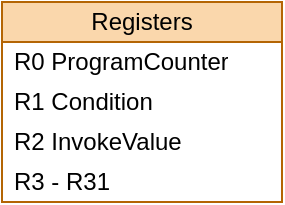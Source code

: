 <mxfile version="28.0.7">
  <diagram name="Page-1" id="_AdfpQLevekEI9_Hj_FK">
    <mxGraphModel dx="813" dy="455" grid="1" gridSize="10" guides="1" tooltips="1" connect="1" arrows="1" fold="1" page="1" pageScale="1" pageWidth="850" pageHeight="1100" math="0" shadow="0">
      <root>
        <mxCell id="0" />
        <mxCell id="1" parent="0" />
        <mxCell id="w5G2zAgoVh5FTNf74BNN-1" value="Registers" style="swimlane;fontStyle=0;childLayout=stackLayout;horizontal=1;startSize=20;horizontalStack=0;resizeParent=1;resizeParentMax=0;resizeLast=0;collapsible=1;marginBottom=0;whiteSpace=wrap;html=1;fillColor=#fad7ac;strokeColor=#b46504;" vertex="1" parent="1">
          <mxGeometry x="40" y="80" width="140" height="100" as="geometry">
            <mxRectangle x="40" y="80" width="110" height="30" as="alternateBounds" />
          </mxGeometry>
        </mxCell>
        <mxCell id="w5G2zAgoVh5FTNf74BNN-2" value="R0 ProgramCounter" style="text;strokeColor=none;fillColor=none;align=left;verticalAlign=middle;spacingLeft=4;spacingRight=4;overflow=hidden;points=[[0,0.5],[1,0.5]];portConstraint=eastwest;rotatable=0;whiteSpace=wrap;html=1;" vertex="1" parent="w5G2zAgoVh5FTNf74BNN-1">
          <mxGeometry y="20" width="140" height="20" as="geometry" />
        </mxCell>
        <mxCell id="w5G2zAgoVh5FTNf74BNN-3" value="R1 Condition" style="text;strokeColor=none;fillColor=none;align=left;verticalAlign=middle;spacingLeft=4;spacingRight=4;overflow=hidden;points=[[0,0.5],[1,0.5]];portConstraint=eastwest;rotatable=0;whiteSpace=wrap;html=1;" vertex="1" parent="w5G2zAgoVh5FTNf74BNN-1">
          <mxGeometry y="40" width="140" height="20" as="geometry" />
        </mxCell>
        <mxCell id="w5G2zAgoVh5FTNf74BNN-4" value="R2 InvokeValue" style="text;strokeColor=none;fillColor=none;align=left;verticalAlign=middle;spacingLeft=4;spacingRight=4;overflow=hidden;points=[[0,0.5],[1,0.5]];portConstraint=eastwest;rotatable=0;whiteSpace=wrap;html=1;" vertex="1" parent="w5G2zAgoVh5FTNf74BNN-1">
          <mxGeometry y="60" width="140" height="20" as="geometry" />
        </mxCell>
        <mxCell id="w5G2zAgoVh5FTNf74BNN-5" value="R3 - R31" style="text;strokeColor=none;fillColor=none;align=left;verticalAlign=middle;spacingLeft=4;spacingRight=4;overflow=hidden;points=[[0,0.5],[1,0.5]];portConstraint=eastwest;rotatable=0;whiteSpace=wrap;html=1;" vertex="1" parent="w5G2zAgoVh5FTNf74BNN-1">
          <mxGeometry y="80" width="140" height="20" as="geometry" />
        </mxCell>
      </root>
    </mxGraphModel>
  </diagram>
</mxfile>
